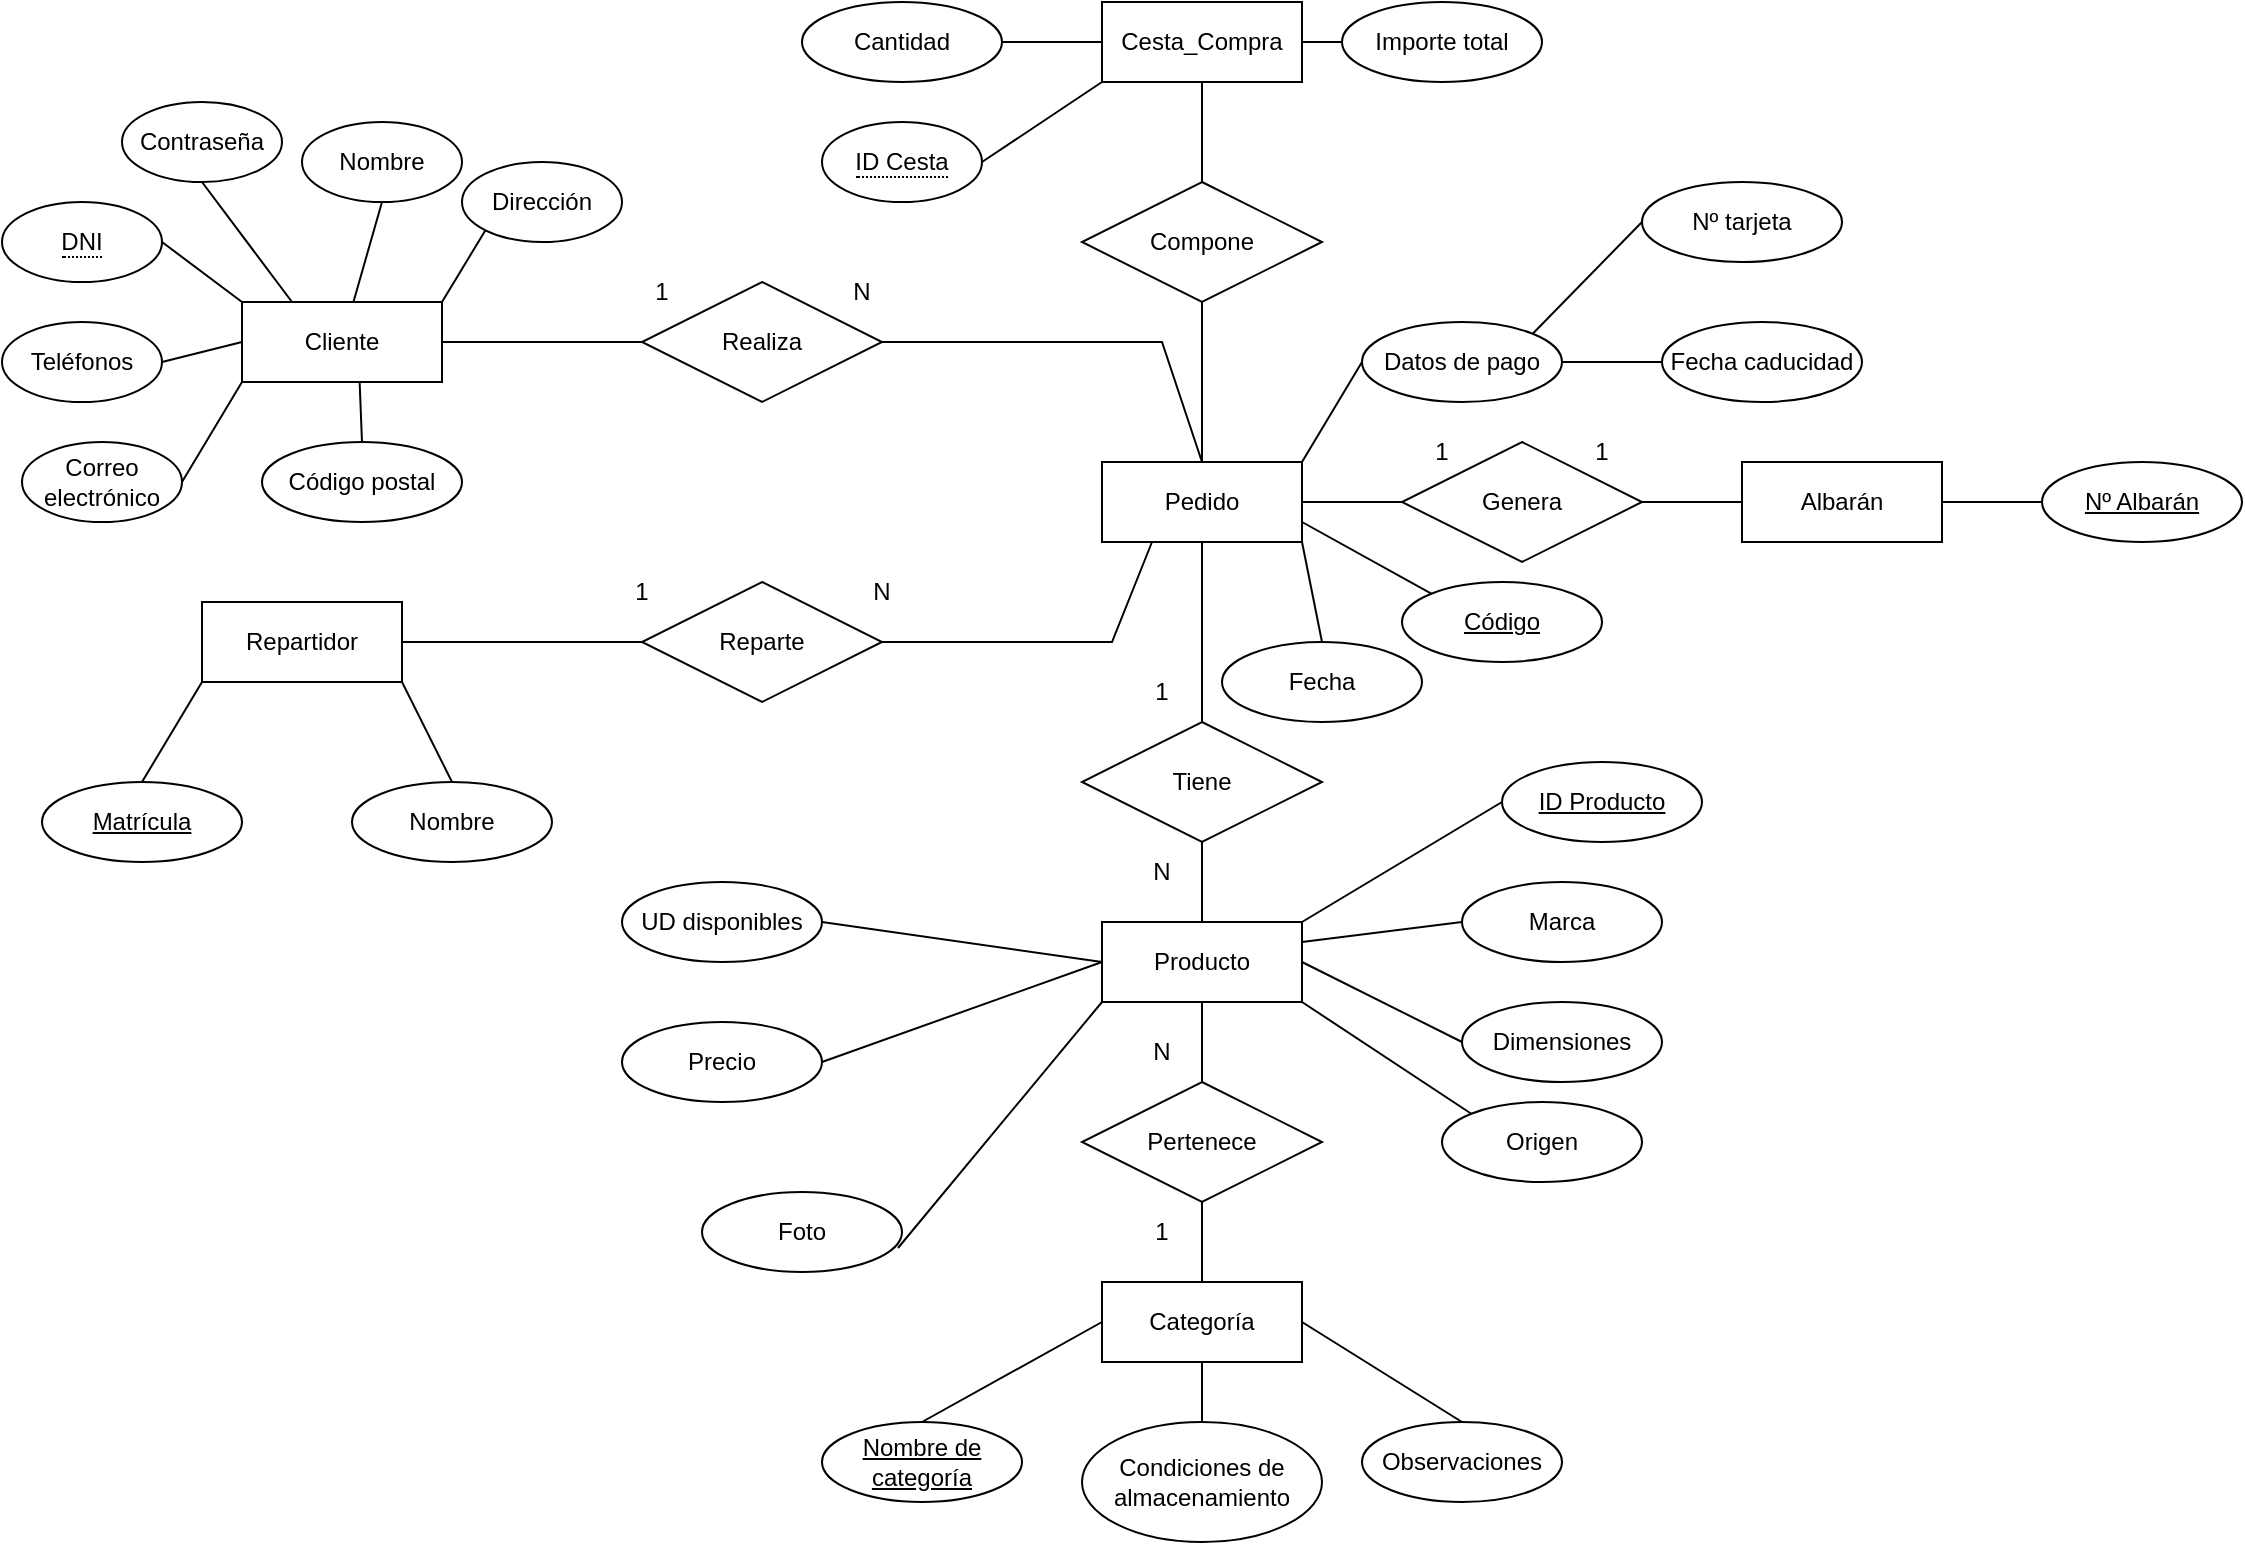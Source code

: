<mxfile version="22.0.8" type="device">
  <diagram id="R2lEEEUBdFMjLlhIrx00" name="Page-1">
    <mxGraphModel dx="1434" dy="790" grid="1" gridSize="10" guides="1" tooltips="1" connect="1" arrows="1" fold="1" page="1" pageScale="1" pageWidth="850" pageHeight="1100" math="0" shadow="0" extFonts="Permanent Marker^https://fonts.googleapis.com/css?family=Permanent+Marker">
      <root>
        <mxCell id="0" />
        <mxCell id="1" parent="0" />
        <mxCell id="TlZV3jKIn92iNvdBtHNY-2" value="Cliente" style="whiteSpace=wrap;html=1;align=center;" parent="1" vertex="1">
          <mxGeometry x="370" y="160" width="100" height="40" as="geometry" />
        </mxCell>
        <mxCell id="TlZV3jKIn92iNvdBtHNY-3" value="Producto" style="whiteSpace=wrap;html=1;align=center;" parent="1" vertex="1">
          <mxGeometry x="800" y="470" width="100" height="40" as="geometry" />
        </mxCell>
        <mxCell id="TlZV3jKIn92iNvdBtHNY-4" value="Categoría" style="whiteSpace=wrap;html=1;align=center;" parent="1" vertex="1">
          <mxGeometry x="800" y="650" width="100" height="40" as="geometry" />
        </mxCell>
        <mxCell id="TlZV3jKIn92iNvdBtHNY-5" value="Pedido" style="whiteSpace=wrap;html=1;align=center;" parent="1" vertex="1">
          <mxGeometry x="800" y="240" width="100" height="40" as="geometry" />
        </mxCell>
        <mxCell id="TlZV3jKIn92iNvdBtHNY-6" value="Repartidor" style="whiteSpace=wrap;html=1;align=center;" parent="1" vertex="1">
          <mxGeometry x="350" y="310" width="100" height="40" as="geometry" />
        </mxCell>
        <mxCell id="TlZV3jKIn92iNvdBtHNY-7" value="Albarán" style="whiteSpace=wrap;html=1;align=center;" parent="1" vertex="1">
          <mxGeometry x="1120" y="240" width="100" height="40" as="geometry" />
        </mxCell>
        <mxCell id="TlZV3jKIn92iNvdBtHNY-8" value="&lt;span style=&quot;border-bottom: 1px dotted&quot;&gt;DNI&lt;/span&gt;" style="ellipse;whiteSpace=wrap;html=1;align=center;" parent="1" vertex="1">
          <mxGeometry x="250" y="110" width="80" height="40" as="geometry" />
        </mxCell>
        <mxCell id="TlZV3jKIn92iNvdBtHNY-10" value="Nombre" style="ellipse;whiteSpace=wrap;html=1;align=center;" parent="1" vertex="1">
          <mxGeometry x="400" y="70" width="80" height="40" as="geometry" />
        </mxCell>
        <mxCell id="TlZV3jKIn92iNvdBtHNY-11" value="Dirección" style="ellipse;whiteSpace=wrap;html=1;align=center;" parent="1" vertex="1">
          <mxGeometry x="480" y="90" width="80" height="40" as="geometry" />
        </mxCell>
        <mxCell id="TlZV3jKIn92iNvdBtHNY-12" value="Teléfonos" style="ellipse;whiteSpace=wrap;html=1;align=center;" parent="1" vertex="1">
          <mxGeometry x="250" y="170" width="80" height="40" as="geometry" />
        </mxCell>
        <mxCell id="TlZV3jKIn92iNvdBtHNY-13" value="Correo electrónico" style="ellipse;whiteSpace=wrap;html=1;align=center;" parent="1" vertex="1">
          <mxGeometry x="260" y="230" width="80" height="40" as="geometry" />
        </mxCell>
        <mxCell id="TlZV3jKIn92iNvdBtHNY-14" value="Código postal" style="ellipse;whiteSpace=wrap;html=1;align=center;" parent="1" vertex="1">
          <mxGeometry x="380" y="230" width="100" height="40" as="geometry" />
        </mxCell>
        <mxCell id="TlZV3jKIn92iNvdBtHNY-15" value="Contraseña" style="ellipse;whiteSpace=wrap;html=1;align=center;" parent="1" vertex="1">
          <mxGeometry x="310" y="60" width="80" height="40" as="geometry" />
        </mxCell>
        <mxCell id="TlZV3jKIn92iNvdBtHNY-16" value="Realiza" style="shape=rhombus;perimeter=rhombusPerimeter;whiteSpace=wrap;html=1;align=center;" parent="1" vertex="1">
          <mxGeometry x="570" y="150" width="120" height="60" as="geometry" />
        </mxCell>
        <mxCell id="TlZV3jKIn92iNvdBtHNY-17" value="Tiene" style="shape=rhombus;perimeter=rhombusPerimeter;whiteSpace=wrap;html=1;align=center;" parent="1" vertex="1">
          <mxGeometry x="790" y="370" width="120" height="60" as="geometry" />
        </mxCell>
        <mxCell id="TlZV3jKIn92iNvdBtHNY-18" value="Pertenece" style="shape=rhombus;perimeter=rhombusPerimeter;whiteSpace=wrap;html=1;align=center;" parent="1" vertex="1">
          <mxGeometry x="790" y="550" width="120" height="60" as="geometry" />
        </mxCell>
        <mxCell id="TlZV3jKIn92iNvdBtHNY-19" value="Reparte" style="shape=rhombus;perimeter=rhombusPerimeter;whiteSpace=wrap;html=1;align=center;" parent="1" vertex="1">
          <mxGeometry x="570" y="300" width="120" height="60" as="geometry" />
        </mxCell>
        <mxCell id="TlZV3jKIn92iNvdBtHNY-21" value="Genera" style="shape=rhombus;perimeter=rhombusPerimeter;whiteSpace=wrap;html=1;align=center;" parent="1" vertex="1">
          <mxGeometry x="950" y="230" width="120" height="60" as="geometry" />
        </mxCell>
        <mxCell id="TlZV3jKIn92iNvdBtHNY-24" value="" style="endArrow=none;html=1;rounded=0;entryX=1;entryY=0.5;entryDx=0;entryDy=0;exitX=0;exitY=0.5;exitDx=0;exitDy=0;" parent="1" source="TlZV3jKIn92iNvdBtHNY-16" target="TlZV3jKIn92iNvdBtHNY-2" edge="1">
          <mxGeometry width="50" height="50" relative="1" as="geometry">
            <mxPoint x="790" y="370" as="sourcePoint" />
            <mxPoint x="840" y="320" as="targetPoint" />
          </mxGeometry>
        </mxCell>
        <mxCell id="TlZV3jKIn92iNvdBtHNY-25" value="" style="endArrow=none;html=1;rounded=0;entryX=1;entryY=0.5;entryDx=0;entryDy=0;exitX=0.5;exitY=0;exitDx=0;exitDy=0;" parent="1" source="TlZV3jKIn92iNvdBtHNY-5" target="TlZV3jKIn92iNvdBtHNY-16" edge="1">
          <mxGeometry width="50" height="50" relative="1" as="geometry">
            <mxPoint x="790" y="370" as="sourcePoint" />
            <mxPoint x="840" y="320" as="targetPoint" />
            <Array as="points">
              <mxPoint x="830" y="180" />
            </Array>
          </mxGeometry>
        </mxCell>
        <mxCell id="TlZV3jKIn92iNvdBtHNY-26" value="" style="endArrow=none;html=1;rounded=0;entryX=0.25;entryY=1;entryDx=0;entryDy=0;exitX=1;exitY=0.5;exitDx=0;exitDy=0;" parent="1" source="TlZV3jKIn92iNvdBtHNY-19" target="TlZV3jKIn92iNvdBtHNY-5" edge="1">
          <mxGeometry width="50" height="50" relative="1" as="geometry">
            <mxPoint x="790" y="370" as="sourcePoint" />
            <mxPoint x="840" y="320" as="targetPoint" />
            <Array as="points">
              <mxPoint x="805" y="330" />
            </Array>
          </mxGeometry>
        </mxCell>
        <mxCell id="_EHXaj8MGlo5IPNgqWee-1" value="" style="endArrow=none;html=1;rounded=0;entryX=1;entryY=0.5;entryDx=0;entryDy=0;exitX=0;exitY=0.5;exitDx=0;exitDy=0;" parent="1" source="TlZV3jKIn92iNvdBtHNY-19" target="TlZV3jKIn92iNvdBtHNY-6" edge="1">
          <mxGeometry width="50" height="50" relative="1" as="geometry">
            <mxPoint x="700" y="370" as="sourcePoint" />
            <mxPoint x="750" y="320" as="targetPoint" />
          </mxGeometry>
        </mxCell>
        <mxCell id="_EHXaj8MGlo5IPNgqWee-3" value="" style="endArrow=none;html=1;rounded=0;exitX=0.5;exitY=0;exitDx=0;exitDy=0;" parent="1" source="TlZV3jKIn92iNvdBtHNY-17" edge="1">
          <mxGeometry width="50" height="50" relative="1" as="geometry">
            <mxPoint x="700" y="370" as="sourcePoint" />
            <mxPoint x="850" y="280" as="targetPoint" />
          </mxGeometry>
        </mxCell>
        <mxCell id="_EHXaj8MGlo5IPNgqWee-4" value="" style="endArrow=none;html=1;rounded=0;entryX=0.5;entryY=1;entryDx=0;entryDy=0;exitX=0.5;exitY=0;exitDx=0;exitDy=0;" parent="1" source="TlZV3jKIn92iNvdBtHNY-3" target="TlZV3jKIn92iNvdBtHNY-17" edge="1">
          <mxGeometry width="50" height="50" relative="1" as="geometry">
            <mxPoint x="700" y="450" as="sourcePoint" />
            <mxPoint x="750" y="400" as="targetPoint" />
          </mxGeometry>
        </mxCell>
        <mxCell id="_EHXaj8MGlo5IPNgqWee-5" value="" style="endArrow=none;html=1;rounded=0;entryX=0.5;entryY=1;entryDx=0;entryDy=0;exitX=0.5;exitY=0;exitDx=0;exitDy=0;" parent="1" source="TlZV3jKIn92iNvdBtHNY-18" target="TlZV3jKIn92iNvdBtHNY-3" edge="1">
          <mxGeometry width="50" height="50" relative="1" as="geometry">
            <mxPoint x="700" y="450" as="sourcePoint" />
            <mxPoint x="750" y="400" as="targetPoint" />
          </mxGeometry>
        </mxCell>
        <mxCell id="_EHXaj8MGlo5IPNgqWee-6" value="" style="endArrow=none;html=1;rounded=0;entryX=0.5;entryY=1;entryDx=0;entryDy=0;exitX=0.5;exitY=0;exitDx=0;exitDy=0;" parent="1" source="TlZV3jKIn92iNvdBtHNY-4" target="TlZV3jKIn92iNvdBtHNY-18" edge="1">
          <mxGeometry width="50" height="50" relative="1" as="geometry">
            <mxPoint x="700" y="450" as="sourcePoint" />
            <mxPoint x="750" y="400" as="targetPoint" />
          </mxGeometry>
        </mxCell>
        <mxCell id="_EHXaj8MGlo5IPNgqWee-7" value="" style="endArrow=none;html=1;rounded=0;entryX=1;entryY=0.5;entryDx=0;entryDy=0;exitX=0;exitY=0.5;exitDx=0;exitDy=0;" parent="1" source="TlZV3jKIn92iNvdBtHNY-21" target="TlZV3jKIn92iNvdBtHNY-5" edge="1">
          <mxGeometry width="50" height="50" relative="1" as="geometry">
            <mxPoint x="700" y="370" as="sourcePoint" />
            <mxPoint x="750" y="320" as="targetPoint" />
          </mxGeometry>
        </mxCell>
        <mxCell id="_EHXaj8MGlo5IPNgqWee-8" value="" style="endArrow=none;html=1;rounded=0;entryX=1;entryY=0.5;entryDx=0;entryDy=0;" parent="1" source="TlZV3jKIn92iNvdBtHNY-7" target="TlZV3jKIn92iNvdBtHNY-21" edge="1">
          <mxGeometry width="50" height="50" relative="1" as="geometry">
            <mxPoint x="700" y="370" as="sourcePoint" />
            <mxPoint x="750" y="320" as="targetPoint" />
          </mxGeometry>
        </mxCell>
        <mxCell id="_EHXaj8MGlo5IPNgqWee-9" value="" style="endArrow=none;html=1;rounded=0;entryX=0.5;entryY=1;entryDx=0;entryDy=0;exitX=0.25;exitY=0;exitDx=0;exitDy=0;" parent="1" source="TlZV3jKIn92iNvdBtHNY-2" target="TlZV3jKIn92iNvdBtHNY-15" edge="1">
          <mxGeometry width="50" height="50" relative="1" as="geometry">
            <mxPoint x="700" y="290" as="sourcePoint" />
            <mxPoint x="750" y="240" as="targetPoint" />
          </mxGeometry>
        </mxCell>
        <mxCell id="_EHXaj8MGlo5IPNgqWee-10" value="" style="endArrow=none;html=1;rounded=0;entryX=0.5;entryY=1;entryDx=0;entryDy=0;" parent="1" source="TlZV3jKIn92iNvdBtHNY-2" target="TlZV3jKIn92iNvdBtHNY-10" edge="1">
          <mxGeometry width="50" height="50" relative="1" as="geometry">
            <mxPoint x="700" y="370" as="sourcePoint" />
            <mxPoint x="750" y="320" as="targetPoint" />
          </mxGeometry>
        </mxCell>
        <mxCell id="_EHXaj8MGlo5IPNgqWee-11" value="" style="endArrow=none;html=1;rounded=0;entryX=0;entryY=1;entryDx=0;entryDy=0;exitX=1;exitY=0;exitDx=0;exitDy=0;" parent="1" source="TlZV3jKIn92iNvdBtHNY-2" target="TlZV3jKIn92iNvdBtHNY-11" edge="1">
          <mxGeometry width="50" height="50" relative="1" as="geometry">
            <mxPoint x="700" y="370" as="sourcePoint" />
            <mxPoint x="750" y="320" as="targetPoint" />
          </mxGeometry>
        </mxCell>
        <mxCell id="_EHXaj8MGlo5IPNgqWee-12" value="" style="endArrow=none;html=1;rounded=0;entryX=1;entryY=0.5;entryDx=0;entryDy=0;exitX=0;exitY=0;exitDx=0;exitDy=0;" parent="1" source="TlZV3jKIn92iNvdBtHNY-2" target="TlZV3jKIn92iNvdBtHNY-8" edge="1">
          <mxGeometry width="50" height="50" relative="1" as="geometry">
            <mxPoint x="700" y="370" as="sourcePoint" />
            <mxPoint x="750" y="320" as="targetPoint" />
          </mxGeometry>
        </mxCell>
        <mxCell id="_EHXaj8MGlo5IPNgqWee-13" value="" style="endArrow=none;html=1;rounded=0;entryX=1;entryY=0.5;entryDx=0;entryDy=0;exitX=0;exitY=0.5;exitDx=0;exitDy=0;" parent="1" source="TlZV3jKIn92iNvdBtHNY-2" target="TlZV3jKIn92iNvdBtHNY-12" edge="1">
          <mxGeometry width="50" height="50" relative="1" as="geometry">
            <mxPoint x="700" y="370" as="sourcePoint" />
            <mxPoint x="750" y="320" as="targetPoint" />
          </mxGeometry>
        </mxCell>
        <mxCell id="_EHXaj8MGlo5IPNgqWee-14" value="" style="endArrow=none;html=1;rounded=0;entryX=1;entryY=0.5;entryDx=0;entryDy=0;exitX=0;exitY=1;exitDx=0;exitDy=0;" parent="1" source="TlZV3jKIn92iNvdBtHNY-2" target="TlZV3jKIn92iNvdBtHNY-13" edge="1">
          <mxGeometry width="50" height="50" relative="1" as="geometry">
            <mxPoint x="700" y="370" as="sourcePoint" />
            <mxPoint x="750" y="320" as="targetPoint" />
          </mxGeometry>
        </mxCell>
        <mxCell id="_EHXaj8MGlo5IPNgqWee-15" value="" style="endArrow=none;html=1;rounded=0;entryX=0.588;entryY=0.99;entryDx=0;entryDy=0;entryPerimeter=0;exitX=0.5;exitY=0;exitDx=0;exitDy=0;" parent="1" source="TlZV3jKIn92iNvdBtHNY-14" target="TlZV3jKIn92iNvdBtHNY-2" edge="1">
          <mxGeometry width="50" height="50" relative="1" as="geometry">
            <mxPoint x="700" y="370" as="sourcePoint" />
            <mxPoint x="750" y="320" as="targetPoint" />
          </mxGeometry>
        </mxCell>
        <mxCell id="_EHXaj8MGlo5IPNgqWee-17" value="Nombre de categoría" style="ellipse;whiteSpace=wrap;html=1;align=center;fontStyle=4;" parent="1" vertex="1">
          <mxGeometry x="660" y="720" width="100" height="40" as="geometry" />
        </mxCell>
        <mxCell id="_EHXaj8MGlo5IPNgqWee-18" value="Condiciones de almacenamiento" style="ellipse;whiteSpace=wrap;html=1;align=center;" parent="1" vertex="1">
          <mxGeometry x="790" y="720" width="120" height="60" as="geometry" />
        </mxCell>
        <mxCell id="_EHXaj8MGlo5IPNgqWee-20" value="Observaciones" style="ellipse;whiteSpace=wrap;html=1;align=center;" parent="1" vertex="1">
          <mxGeometry x="930" y="720" width="100" height="40" as="geometry" />
        </mxCell>
        <mxCell id="_EHXaj8MGlo5IPNgqWee-21" value="ID Producto" style="ellipse;whiteSpace=wrap;html=1;align=center;fontStyle=4;" parent="1" vertex="1">
          <mxGeometry x="1000" y="390" width="100" height="40" as="geometry" />
        </mxCell>
        <mxCell id="_EHXaj8MGlo5IPNgqWee-22" value="Marca" style="ellipse;whiteSpace=wrap;html=1;align=center;" parent="1" vertex="1">
          <mxGeometry x="980" y="450" width="100" height="40" as="geometry" />
        </mxCell>
        <mxCell id="_EHXaj8MGlo5IPNgqWee-26" value="UD disponibles" style="ellipse;whiteSpace=wrap;html=1;align=center;" parent="1" vertex="1">
          <mxGeometry x="560" y="450" width="100" height="40" as="geometry" />
        </mxCell>
        <mxCell id="_EHXaj8MGlo5IPNgqWee-27" value="Foto" style="ellipse;whiteSpace=wrap;html=1;align=center;" parent="1" vertex="1">
          <mxGeometry x="600" y="605" width="100" height="40" as="geometry" />
        </mxCell>
        <mxCell id="_EHXaj8MGlo5IPNgqWee-28" value="Precio" style="ellipse;whiteSpace=wrap;html=1;align=center;" parent="1" vertex="1">
          <mxGeometry x="560" y="520" width="100" height="40" as="geometry" />
        </mxCell>
        <mxCell id="_EHXaj8MGlo5IPNgqWee-29" value="Dimensiones" style="ellipse;whiteSpace=wrap;html=1;align=center;" parent="1" vertex="1">
          <mxGeometry x="980" y="510" width="100" height="40" as="geometry" />
        </mxCell>
        <mxCell id="_EHXaj8MGlo5IPNgqWee-30" value="Origen" style="ellipse;whiteSpace=wrap;html=1;align=center;" parent="1" vertex="1">
          <mxGeometry x="970" y="560" width="100" height="40" as="geometry" />
        </mxCell>
        <mxCell id="ozbey47SrW0nF22ESDja-3" value="" style="endArrow=none;html=1;rounded=0;entryX=1;entryY=0.5;entryDx=0;entryDy=0;exitX=0;exitY=0.5;exitDx=0;exitDy=0;" parent="1" source="TlZV3jKIn92iNvdBtHNY-3" target="_EHXaj8MGlo5IPNgqWee-26" edge="1">
          <mxGeometry width="50" height="50" relative="1" as="geometry">
            <mxPoint x="700" y="490" as="sourcePoint" />
            <mxPoint x="750" y="440" as="targetPoint" />
          </mxGeometry>
        </mxCell>
        <mxCell id="ozbey47SrW0nF22ESDja-4" value="" style="endArrow=none;html=1;rounded=0;entryX=1;entryY=0.5;entryDx=0;entryDy=0;exitX=0;exitY=0.5;exitDx=0;exitDy=0;" parent="1" source="TlZV3jKIn92iNvdBtHNY-3" target="_EHXaj8MGlo5IPNgqWee-28" edge="1">
          <mxGeometry width="50" height="50" relative="1" as="geometry">
            <mxPoint x="700" y="490" as="sourcePoint" />
            <mxPoint x="750" y="440" as="targetPoint" />
          </mxGeometry>
        </mxCell>
        <mxCell id="ozbey47SrW0nF22ESDja-10" value="" style="endArrow=none;html=1;rounded=0;entryX=0.98;entryY=0.7;entryDx=0;entryDy=0;entryPerimeter=0;exitX=0;exitY=1;exitDx=0;exitDy=0;" parent="1" source="TlZV3jKIn92iNvdBtHNY-3" target="_EHXaj8MGlo5IPNgqWee-27" edge="1">
          <mxGeometry width="50" height="50" relative="1" as="geometry">
            <mxPoint x="700" y="490" as="sourcePoint" />
            <mxPoint x="750" y="440" as="targetPoint" />
          </mxGeometry>
        </mxCell>
        <mxCell id="ozbey47SrW0nF22ESDja-11" value="" style="endArrow=none;html=1;rounded=0;entryX=0;entryY=0.5;entryDx=0;entryDy=0;exitX=1;exitY=0;exitDx=0;exitDy=0;" parent="1" source="TlZV3jKIn92iNvdBtHNY-3" target="_EHXaj8MGlo5IPNgqWee-21" edge="1">
          <mxGeometry width="50" height="50" relative="1" as="geometry">
            <mxPoint x="700" y="490" as="sourcePoint" />
            <mxPoint x="750" y="440" as="targetPoint" />
          </mxGeometry>
        </mxCell>
        <mxCell id="ozbey47SrW0nF22ESDja-12" value="" style="endArrow=none;html=1;rounded=0;entryX=0;entryY=0.5;entryDx=0;entryDy=0;exitX=1;exitY=0.25;exitDx=0;exitDy=0;" parent="1" source="TlZV3jKIn92iNvdBtHNY-3" target="_EHXaj8MGlo5IPNgqWee-22" edge="1">
          <mxGeometry width="50" height="50" relative="1" as="geometry">
            <mxPoint x="700" y="490" as="sourcePoint" />
            <mxPoint x="750" y="440" as="targetPoint" />
          </mxGeometry>
        </mxCell>
        <mxCell id="ozbey47SrW0nF22ESDja-13" value="" style="endArrow=none;html=1;rounded=0;entryX=0;entryY=0.5;entryDx=0;entryDy=0;exitX=1;exitY=0.5;exitDx=0;exitDy=0;" parent="1" source="TlZV3jKIn92iNvdBtHNY-3" target="_EHXaj8MGlo5IPNgqWee-29" edge="1">
          <mxGeometry width="50" height="50" relative="1" as="geometry">
            <mxPoint x="700" y="490" as="sourcePoint" />
            <mxPoint x="750" y="440" as="targetPoint" />
          </mxGeometry>
        </mxCell>
        <mxCell id="ozbey47SrW0nF22ESDja-14" value="" style="endArrow=none;html=1;rounded=0;entryX=0;entryY=0;entryDx=0;entryDy=0;exitX=1;exitY=1;exitDx=0;exitDy=0;" parent="1" source="TlZV3jKIn92iNvdBtHNY-3" target="_EHXaj8MGlo5IPNgqWee-30" edge="1">
          <mxGeometry width="50" height="50" relative="1" as="geometry">
            <mxPoint x="700" y="490" as="sourcePoint" />
            <mxPoint x="750" y="440" as="targetPoint" />
          </mxGeometry>
        </mxCell>
        <mxCell id="ozbey47SrW0nF22ESDja-15" value="" style="endArrow=none;html=1;rounded=0;entryX=0;entryY=0.5;entryDx=0;entryDy=0;exitX=0.5;exitY=0;exitDx=0;exitDy=0;" parent="1" source="_EHXaj8MGlo5IPNgqWee-17" target="TlZV3jKIn92iNvdBtHNY-4" edge="1">
          <mxGeometry width="50" height="50" relative="1" as="geometry">
            <mxPoint x="700" y="490" as="sourcePoint" />
            <mxPoint x="750" y="440" as="targetPoint" />
          </mxGeometry>
        </mxCell>
        <mxCell id="ozbey47SrW0nF22ESDja-16" value="" style="endArrow=none;html=1;rounded=0;entryX=0.5;entryY=1;entryDx=0;entryDy=0;" parent="1" source="_EHXaj8MGlo5IPNgqWee-18" target="TlZV3jKIn92iNvdBtHNY-4" edge="1">
          <mxGeometry width="50" height="50" relative="1" as="geometry">
            <mxPoint x="700" y="490" as="sourcePoint" />
            <mxPoint x="750" y="440" as="targetPoint" />
          </mxGeometry>
        </mxCell>
        <mxCell id="ozbey47SrW0nF22ESDja-17" value="" style="endArrow=none;html=1;rounded=0;entryX=1;entryY=0.5;entryDx=0;entryDy=0;exitX=0.5;exitY=0;exitDx=0;exitDy=0;" parent="1" source="_EHXaj8MGlo5IPNgqWee-20" target="TlZV3jKIn92iNvdBtHNY-4" edge="1">
          <mxGeometry width="50" height="50" relative="1" as="geometry">
            <mxPoint x="700" y="490" as="sourcePoint" />
            <mxPoint x="750" y="440" as="targetPoint" />
          </mxGeometry>
        </mxCell>
        <mxCell id="ozbey47SrW0nF22ESDja-18" value="Fecha" style="ellipse;whiteSpace=wrap;html=1;align=center;" parent="1" vertex="1">
          <mxGeometry x="860" y="330" width="100" height="40" as="geometry" />
        </mxCell>
        <mxCell id="ozbey47SrW0nF22ESDja-19" value="Nº tarjeta" style="ellipse;whiteSpace=wrap;html=1;align=center;" parent="1" vertex="1">
          <mxGeometry x="1070" y="100" width="100" height="40" as="geometry" />
        </mxCell>
        <mxCell id="ozbey47SrW0nF22ESDja-21" value="Datos de pago" style="ellipse;whiteSpace=wrap;html=1;align=center;" parent="1" vertex="1">
          <mxGeometry x="930" y="170" width="100" height="40" as="geometry" />
        </mxCell>
        <mxCell id="ozbey47SrW0nF22ESDja-23" value="Fecha caducidad" style="ellipse;whiteSpace=wrap;html=1;align=center;" parent="1" vertex="1">
          <mxGeometry x="1080" y="170" width="100" height="40" as="geometry" />
        </mxCell>
        <mxCell id="ozbey47SrW0nF22ESDja-25" value="" style="endArrow=none;html=1;rounded=0;entryX=1;entryY=0;entryDx=0;entryDy=0;exitX=0;exitY=0.5;exitDx=0;exitDy=0;" parent="1" source="ozbey47SrW0nF22ESDja-21" target="TlZV3jKIn92iNvdBtHNY-5" edge="1">
          <mxGeometry width="50" height="50" relative="1" as="geometry">
            <mxPoint x="700" y="490" as="sourcePoint" />
            <mxPoint x="750" y="440" as="targetPoint" />
          </mxGeometry>
        </mxCell>
        <mxCell id="ozbey47SrW0nF22ESDja-26" value="" style="endArrow=none;html=1;rounded=0;entryX=1;entryY=0;entryDx=0;entryDy=0;exitX=0;exitY=0.5;exitDx=0;exitDy=0;" parent="1" source="ozbey47SrW0nF22ESDja-19" target="ozbey47SrW0nF22ESDja-21" edge="1">
          <mxGeometry width="50" height="50" relative="1" as="geometry">
            <mxPoint x="700" y="490" as="sourcePoint" />
            <mxPoint x="750" y="440" as="targetPoint" />
          </mxGeometry>
        </mxCell>
        <mxCell id="ozbey47SrW0nF22ESDja-27" value="" style="endArrow=none;html=1;rounded=0;entryX=1;entryY=0.5;entryDx=0;entryDy=0;exitX=0;exitY=0.5;exitDx=0;exitDy=0;" parent="1" source="ozbey47SrW0nF22ESDja-23" target="ozbey47SrW0nF22ESDja-21" edge="1">
          <mxGeometry width="50" height="50" relative="1" as="geometry">
            <mxPoint x="700" y="490" as="sourcePoint" />
            <mxPoint x="750" y="440" as="targetPoint" />
          </mxGeometry>
        </mxCell>
        <mxCell id="ozbey47SrW0nF22ESDja-28" value="" style="endArrow=none;html=1;rounded=0;entryX=1;entryY=1;entryDx=0;entryDy=0;exitX=0.5;exitY=0;exitDx=0;exitDy=0;" parent="1" source="ozbey47SrW0nF22ESDja-18" target="TlZV3jKIn92iNvdBtHNY-5" edge="1">
          <mxGeometry width="50" height="50" relative="1" as="geometry">
            <mxPoint x="700" y="490" as="sourcePoint" />
            <mxPoint x="750" y="440" as="targetPoint" />
          </mxGeometry>
        </mxCell>
        <mxCell id="ozbey47SrW0nF22ESDja-30" value="Código" style="ellipse;whiteSpace=wrap;html=1;align=center;fontStyle=4;" parent="1" vertex="1">
          <mxGeometry x="950" y="300" width="100" height="40" as="geometry" />
        </mxCell>
        <mxCell id="ozbey47SrW0nF22ESDja-31" value="" style="endArrow=none;html=1;rounded=0;exitX=0;exitY=0;exitDx=0;exitDy=0;entryX=1;entryY=0.75;entryDx=0;entryDy=0;" parent="1" source="ozbey47SrW0nF22ESDja-30" target="TlZV3jKIn92iNvdBtHNY-5" edge="1">
          <mxGeometry width="50" height="50" relative="1" as="geometry">
            <mxPoint x="700" y="490" as="sourcePoint" />
            <mxPoint x="830" y="230" as="targetPoint" />
          </mxGeometry>
        </mxCell>
        <mxCell id="ozbey47SrW0nF22ESDja-35" value="Nº Albarán" style="ellipse;whiteSpace=wrap;html=1;align=center;fontStyle=4;" parent="1" vertex="1">
          <mxGeometry x="1270" y="240" width="100" height="40" as="geometry" />
        </mxCell>
        <mxCell id="ozbey47SrW0nF22ESDja-36" value="" style="endArrow=none;html=1;rounded=0;entryX=1;entryY=0.5;entryDx=0;entryDy=0;exitX=0;exitY=0.5;exitDx=0;exitDy=0;" parent="1" source="ozbey47SrW0nF22ESDja-35" target="TlZV3jKIn92iNvdBtHNY-7" edge="1">
          <mxGeometry width="50" height="50" relative="1" as="geometry">
            <mxPoint x="700" y="490" as="sourcePoint" />
            <mxPoint x="750" y="440" as="targetPoint" />
          </mxGeometry>
        </mxCell>
        <mxCell id="ozbey47SrW0nF22ESDja-37" value="Matrícula" style="ellipse;whiteSpace=wrap;html=1;align=center;fontStyle=4;" parent="1" vertex="1">
          <mxGeometry x="270" y="400" width="100" height="40" as="geometry" />
        </mxCell>
        <mxCell id="ozbey47SrW0nF22ESDja-38" value="Nombre" style="ellipse;whiteSpace=wrap;html=1;align=center;" parent="1" vertex="1">
          <mxGeometry x="425" y="400" width="100" height="40" as="geometry" />
        </mxCell>
        <mxCell id="ozbey47SrW0nF22ESDja-40" value="" style="endArrow=none;html=1;rounded=0;entryX=0;entryY=1;entryDx=0;entryDy=0;exitX=0.5;exitY=0;exitDx=0;exitDy=0;" parent="1" source="ozbey47SrW0nF22ESDja-37" target="TlZV3jKIn92iNvdBtHNY-6" edge="1">
          <mxGeometry width="50" height="50" relative="1" as="geometry">
            <mxPoint x="700" y="490" as="sourcePoint" />
            <mxPoint x="750" y="440" as="targetPoint" />
          </mxGeometry>
        </mxCell>
        <mxCell id="ozbey47SrW0nF22ESDja-41" value="" style="endArrow=none;html=1;rounded=0;entryX=1;entryY=1;entryDx=0;entryDy=0;exitX=0.5;exitY=0;exitDx=0;exitDy=0;" parent="1" source="ozbey47SrW0nF22ESDja-38" target="TlZV3jKIn92iNvdBtHNY-6" edge="1">
          <mxGeometry width="50" height="50" relative="1" as="geometry">
            <mxPoint x="700" y="490" as="sourcePoint" />
            <mxPoint x="750" y="440" as="targetPoint" />
          </mxGeometry>
        </mxCell>
        <mxCell id="ozbey47SrW0nF22ESDja-42" value="1" style="text;html=1;strokeColor=none;fillColor=none;align=center;verticalAlign=middle;whiteSpace=wrap;rounded=0;" parent="1" vertex="1">
          <mxGeometry x="550" y="140" width="60" height="30" as="geometry" />
        </mxCell>
        <mxCell id="ozbey47SrW0nF22ESDja-43" value="N" style="text;html=1;strokeColor=none;fillColor=none;align=center;verticalAlign=middle;whiteSpace=wrap;rounded=0;" parent="1" vertex="1">
          <mxGeometry x="650" y="140" width="60" height="30" as="geometry" />
        </mxCell>
        <mxCell id="ozbey47SrW0nF22ESDja-44" value="1" style="text;html=1;strokeColor=none;fillColor=none;align=center;verticalAlign=middle;whiteSpace=wrap;rounded=0;" parent="1" vertex="1">
          <mxGeometry x="540" y="290" width="60" height="30" as="geometry" />
        </mxCell>
        <mxCell id="ozbey47SrW0nF22ESDja-46" value="N" style="text;html=1;strokeColor=none;fillColor=none;align=center;verticalAlign=middle;whiteSpace=wrap;rounded=0;" parent="1" vertex="1">
          <mxGeometry x="660" y="290" width="60" height="30" as="geometry" />
        </mxCell>
        <mxCell id="ozbey47SrW0nF22ESDja-48" value="1" style="text;html=1;strokeColor=none;fillColor=none;align=center;verticalAlign=middle;whiteSpace=wrap;rounded=0;" parent="1" vertex="1">
          <mxGeometry x="800" y="340" width="60" height="30" as="geometry" />
        </mxCell>
        <mxCell id="ozbey47SrW0nF22ESDja-49" value="N" style="text;html=1;strokeColor=none;fillColor=none;align=center;verticalAlign=middle;whiteSpace=wrap;rounded=0;" parent="1" vertex="1">
          <mxGeometry x="800" y="430" width="60" height="30" as="geometry" />
        </mxCell>
        <mxCell id="ozbey47SrW0nF22ESDja-50" value="1" style="text;html=1;strokeColor=none;fillColor=none;align=center;verticalAlign=middle;whiteSpace=wrap;rounded=0;" parent="1" vertex="1">
          <mxGeometry x="800" y="610" width="60" height="30" as="geometry" />
        </mxCell>
        <mxCell id="ozbey47SrW0nF22ESDja-51" value="N" style="text;html=1;strokeColor=none;fillColor=none;align=center;verticalAlign=middle;whiteSpace=wrap;rounded=0;" parent="1" vertex="1">
          <mxGeometry x="800" y="520" width="60" height="30" as="geometry" />
        </mxCell>
        <mxCell id="ozbey47SrW0nF22ESDja-52" value="1" style="text;html=1;strokeColor=none;fillColor=none;align=center;verticalAlign=middle;whiteSpace=wrap;rounded=0;" parent="1" vertex="1">
          <mxGeometry x="940" y="220" width="60" height="30" as="geometry" />
        </mxCell>
        <mxCell id="ozbey47SrW0nF22ESDja-53" value="1" style="text;html=1;strokeColor=none;fillColor=none;align=center;verticalAlign=middle;whiteSpace=wrap;rounded=0;" parent="1" vertex="1">
          <mxGeometry x="1020" y="220" width="60" height="30" as="geometry" />
        </mxCell>
        <mxCell id="waKqBtOPNHSuwiNqmUs7-2" value="" style="endArrow=none;html=1;rounded=0;" edge="1" parent="1" source="TlZV3jKIn92iNvdBtHNY-5">
          <mxGeometry width="50" height="50" relative="1" as="geometry">
            <mxPoint x="860" y="200" as="sourcePoint" />
            <mxPoint x="850" y="160" as="targetPoint" />
          </mxGeometry>
        </mxCell>
        <mxCell id="waKqBtOPNHSuwiNqmUs7-3" value="Compone" style="shape=rhombus;perimeter=rhombusPerimeter;whiteSpace=wrap;html=1;align=center;" vertex="1" parent="1">
          <mxGeometry x="790" y="100" width="120" height="60" as="geometry" />
        </mxCell>
        <mxCell id="waKqBtOPNHSuwiNqmUs7-4" value="Cesta_Compra" style="whiteSpace=wrap;html=1;align=center;" vertex="1" parent="1">
          <mxGeometry x="800" y="10" width="100" height="40" as="geometry" />
        </mxCell>
        <mxCell id="waKqBtOPNHSuwiNqmUs7-5" value="" style="endArrow=none;html=1;rounded=0;" edge="1" parent="1" target="waKqBtOPNHSuwiNqmUs7-4">
          <mxGeometry width="50" height="50" relative="1" as="geometry">
            <mxPoint x="850" y="100" as="sourcePoint" />
            <mxPoint x="849" y="60" as="targetPoint" />
          </mxGeometry>
        </mxCell>
        <mxCell id="waKqBtOPNHSuwiNqmUs7-7" value="Cantidad" style="ellipse;whiteSpace=wrap;html=1;align=center;" vertex="1" parent="1">
          <mxGeometry x="650" y="10" width="100" height="40" as="geometry" />
        </mxCell>
        <mxCell id="waKqBtOPNHSuwiNqmUs7-8" value="Importe total" style="ellipse;whiteSpace=wrap;html=1;align=center;" vertex="1" parent="1">
          <mxGeometry x="920" y="10" width="100" height="40" as="geometry" />
        </mxCell>
        <mxCell id="waKqBtOPNHSuwiNqmUs7-11" value="&lt;span style=&quot;border-bottom: 1px dotted&quot;&gt;ID Cesta&lt;/span&gt;" style="ellipse;whiteSpace=wrap;html=1;align=center;" vertex="1" parent="1">
          <mxGeometry x="660" y="70" width="80" height="40" as="geometry" />
        </mxCell>
        <mxCell id="waKqBtOPNHSuwiNqmUs7-12" value="" style="endArrow=none;html=1;rounded=0;entryX=0;entryY=0.5;entryDx=0;entryDy=0;exitX=1;exitY=0.5;exitDx=0;exitDy=0;" edge="1" parent="1" source="waKqBtOPNHSuwiNqmUs7-7" target="waKqBtOPNHSuwiNqmUs7-4">
          <mxGeometry width="50" height="50" relative="1" as="geometry">
            <mxPoint x="700" y="330" as="sourcePoint" />
            <mxPoint x="750" y="280" as="targetPoint" />
          </mxGeometry>
        </mxCell>
        <mxCell id="waKqBtOPNHSuwiNqmUs7-13" value="" style="endArrow=none;html=1;rounded=0;entryX=0;entryY=1;entryDx=0;entryDy=0;exitX=1;exitY=0.5;exitDx=0;exitDy=0;" edge="1" parent="1" source="waKqBtOPNHSuwiNqmUs7-11" target="waKqBtOPNHSuwiNqmUs7-4">
          <mxGeometry width="50" height="50" relative="1" as="geometry">
            <mxPoint x="700" y="330" as="sourcePoint" />
            <mxPoint x="750" y="280" as="targetPoint" />
          </mxGeometry>
        </mxCell>
        <mxCell id="waKqBtOPNHSuwiNqmUs7-14" value="" style="endArrow=none;html=1;rounded=0;entryX=0;entryY=0.5;entryDx=0;entryDy=0;exitX=1;exitY=0.5;exitDx=0;exitDy=0;" edge="1" parent="1" source="waKqBtOPNHSuwiNqmUs7-4" target="waKqBtOPNHSuwiNqmUs7-8">
          <mxGeometry width="50" height="50" relative="1" as="geometry">
            <mxPoint x="700" y="330" as="sourcePoint" />
            <mxPoint x="750" y="280" as="targetPoint" />
          </mxGeometry>
        </mxCell>
      </root>
    </mxGraphModel>
  </diagram>
</mxfile>
